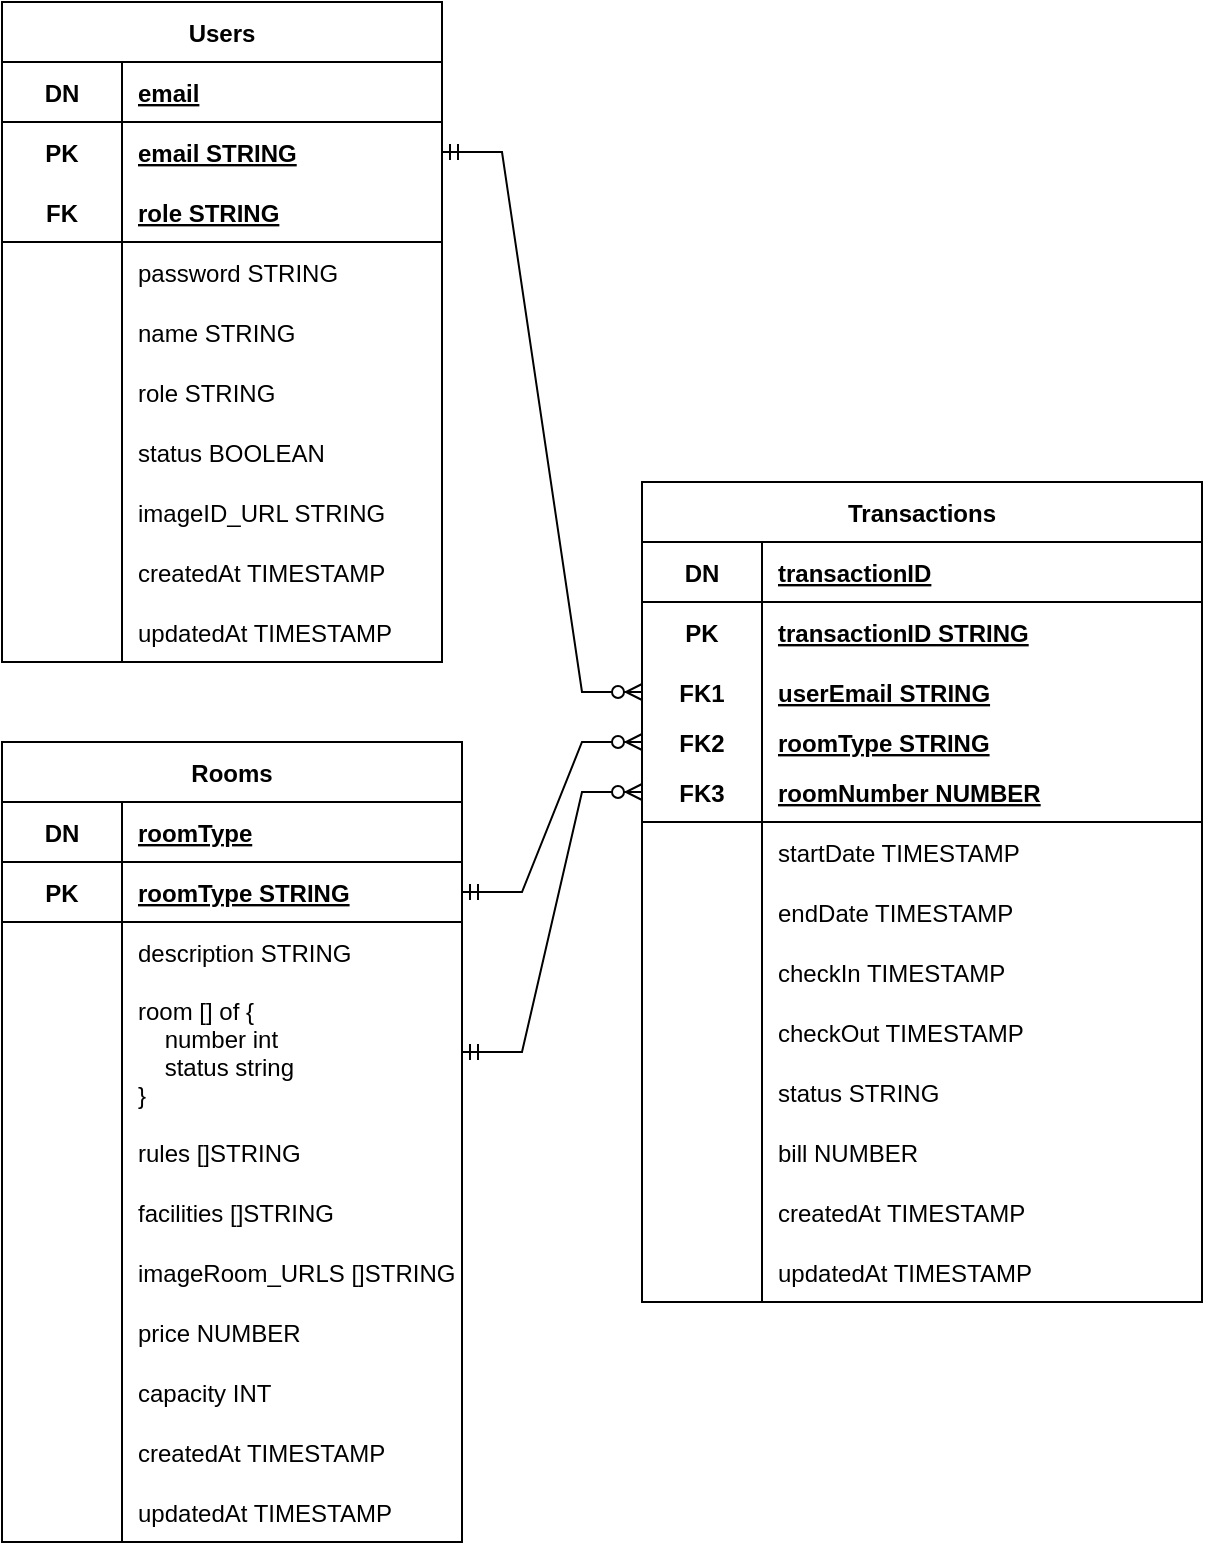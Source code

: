 <mxfile version="20.5.3" type="device" pages="2"><diagram id="dcSevOSv7IjPsUzTMfyv" name="ERD"><mxGraphModel dx="1422" dy="775" grid="1" gridSize="10" guides="1" tooltips="1" connect="1" arrows="1" fold="1" page="1" pageScale="1" pageWidth="1169" pageHeight="1654" math="0" shadow="0"><root><mxCell id="0"/><mxCell id="1" parent="0"/><mxCell id="9tbmL7g69rlYvQIu7BSq-1" value="Users" style="shape=table;startSize=30;container=1;collapsible=1;childLayout=tableLayout;fixedRows=1;rowLines=0;fontStyle=1;align=center;resizeLast=1;" parent="1" vertex="1"><mxGeometry x="40" y="80" width="220" height="330" as="geometry"/></mxCell><mxCell id="et41Ia7z62QuQLdNXj0t-4" value="" style="shape=tableRow;horizontal=0;startSize=0;swimlaneHead=0;swimlaneBody=0;fillColor=none;collapsible=0;dropTarget=0;points=[[0,0.5],[1,0.5]];portConstraint=eastwest;top=0;left=0;right=0;bottom=1;fontSize=12;" parent="9tbmL7g69rlYvQIu7BSq-1" vertex="1"><mxGeometry y="30" width="220" height="30" as="geometry"/></mxCell><mxCell id="et41Ia7z62QuQLdNXj0t-5" value="DN" style="shape=partialRectangle;connectable=0;fillColor=none;top=0;left=0;bottom=0;right=0;fontStyle=1;overflow=hidden;fontSize=12;" parent="et41Ia7z62QuQLdNXj0t-4" vertex="1"><mxGeometry width="60" height="30" as="geometry"><mxRectangle width="60" height="30" as="alternateBounds"/></mxGeometry></mxCell><mxCell id="et41Ia7z62QuQLdNXj0t-6" value="email" style="shape=partialRectangle;connectable=0;fillColor=none;top=0;left=0;bottom=0;right=0;align=left;spacingLeft=6;fontStyle=5;overflow=hidden;fontSize=12;" parent="et41Ia7z62QuQLdNXj0t-4" vertex="1"><mxGeometry x="60" width="160" height="30" as="geometry"><mxRectangle width="160" height="30" as="alternateBounds"/></mxGeometry></mxCell><mxCell id="9tbmL7g69rlYvQIu7BSq-2" value="" style="shape=tableRow;horizontal=0;startSize=0;swimlaneHead=0;swimlaneBody=0;fillColor=none;collapsible=0;dropTarget=0;points=[[0,0.5],[1,0.5]];portConstraint=eastwest;top=0;left=0;right=0;bottom=0;" parent="9tbmL7g69rlYvQIu7BSq-1" vertex="1"><mxGeometry y="60" width="220" height="30" as="geometry"/></mxCell><mxCell id="9tbmL7g69rlYvQIu7BSq-3" value="PK" style="shape=partialRectangle;connectable=0;fillColor=none;top=0;left=0;bottom=0;right=0;editable=1;overflow=hidden;fontStyle=1" parent="9tbmL7g69rlYvQIu7BSq-2" vertex="1"><mxGeometry width="60" height="30" as="geometry"><mxRectangle width="60" height="30" as="alternateBounds"/></mxGeometry></mxCell><mxCell id="9tbmL7g69rlYvQIu7BSq-4" value="email STRING" style="shape=partialRectangle;connectable=0;fillColor=none;top=0;left=0;bottom=0;right=0;align=left;spacingLeft=6;overflow=hidden;fontStyle=5" parent="9tbmL7g69rlYvQIu7BSq-2" vertex="1"><mxGeometry x="60" width="160" height="30" as="geometry"><mxRectangle width="160" height="30" as="alternateBounds"/></mxGeometry></mxCell><mxCell id="9tbmL7g69rlYvQIu7BSq-5" value="" style="shape=tableRow;horizontal=0;startSize=0;swimlaneHead=0;swimlaneBody=0;fillColor=none;collapsible=0;dropTarget=0;points=[[0,0.5],[1,0.5]];portConstraint=eastwest;top=0;left=0;right=0;bottom=1;" parent="9tbmL7g69rlYvQIu7BSq-1" vertex="1"><mxGeometry y="90" width="220" height="30" as="geometry"/></mxCell><mxCell id="9tbmL7g69rlYvQIu7BSq-6" value="FK" style="shape=partialRectangle;connectable=0;fillColor=none;top=0;left=0;bottom=0;right=0;fontStyle=1;overflow=hidden;" parent="9tbmL7g69rlYvQIu7BSq-5" vertex="1"><mxGeometry width="60" height="30" as="geometry"><mxRectangle width="60" height="30" as="alternateBounds"/></mxGeometry></mxCell><mxCell id="9tbmL7g69rlYvQIu7BSq-7" value="role STRING" style="shape=partialRectangle;connectable=0;fillColor=none;top=0;left=0;bottom=0;right=0;align=left;spacingLeft=6;fontStyle=5;overflow=hidden;" parent="9tbmL7g69rlYvQIu7BSq-5" vertex="1"><mxGeometry x="60" width="160" height="30" as="geometry"><mxRectangle width="160" height="30" as="alternateBounds"/></mxGeometry></mxCell><mxCell id="9tbmL7g69rlYvQIu7BSq-11" value="" style="shape=tableRow;horizontal=0;startSize=0;swimlaneHead=0;swimlaneBody=0;fillColor=none;collapsible=0;dropTarget=0;points=[[0,0.5],[1,0.5]];portConstraint=eastwest;top=0;left=0;right=0;bottom=0;" parent="9tbmL7g69rlYvQIu7BSq-1" vertex="1"><mxGeometry y="120" width="220" height="30" as="geometry"/></mxCell><mxCell id="9tbmL7g69rlYvQIu7BSq-12" value="" style="shape=partialRectangle;connectable=0;fillColor=none;top=0;left=0;bottom=0;right=0;editable=1;overflow=hidden;" parent="9tbmL7g69rlYvQIu7BSq-11" vertex="1"><mxGeometry width="60" height="30" as="geometry"><mxRectangle width="60" height="30" as="alternateBounds"/></mxGeometry></mxCell><mxCell id="9tbmL7g69rlYvQIu7BSq-13" value="password STRING" style="shape=partialRectangle;connectable=0;fillColor=none;top=0;left=0;bottom=0;right=0;align=left;spacingLeft=6;overflow=hidden;" parent="9tbmL7g69rlYvQIu7BSq-11" vertex="1"><mxGeometry x="60" width="160" height="30" as="geometry"><mxRectangle width="160" height="30" as="alternateBounds"/></mxGeometry></mxCell><mxCell id="9tbmL7g69rlYvQIu7BSq-14" value="" style="shape=tableRow;horizontal=0;startSize=0;swimlaneHead=0;swimlaneBody=0;fillColor=none;collapsible=0;dropTarget=0;points=[[0,0.5],[1,0.5]];portConstraint=eastwest;top=0;left=0;right=0;bottom=0;" parent="9tbmL7g69rlYvQIu7BSq-1" vertex="1"><mxGeometry y="150" width="220" height="30" as="geometry"/></mxCell><mxCell id="9tbmL7g69rlYvQIu7BSq-15" value="" style="shape=partialRectangle;connectable=0;fillColor=none;top=0;left=0;bottom=0;right=0;editable=1;overflow=hidden;" parent="9tbmL7g69rlYvQIu7BSq-14" vertex="1"><mxGeometry width="60" height="30" as="geometry"><mxRectangle width="60" height="30" as="alternateBounds"/></mxGeometry></mxCell><mxCell id="9tbmL7g69rlYvQIu7BSq-16" value="name STRING" style="shape=partialRectangle;connectable=0;fillColor=none;top=0;left=0;bottom=0;right=0;align=left;spacingLeft=6;overflow=hidden;" parent="9tbmL7g69rlYvQIu7BSq-14" vertex="1"><mxGeometry x="60" width="160" height="30" as="geometry"><mxRectangle width="160" height="30" as="alternateBounds"/></mxGeometry></mxCell><mxCell id="et41Ia7z62QuQLdNXj0t-1" value="" style="shape=tableRow;horizontal=0;startSize=0;swimlaneHead=0;swimlaneBody=0;fillColor=none;collapsible=0;dropTarget=0;points=[[0,0.5],[1,0.5]];portConstraint=eastwest;top=0;left=0;right=0;bottom=0;fontSize=12;" parent="9tbmL7g69rlYvQIu7BSq-1" vertex="1"><mxGeometry y="180" width="220" height="30" as="geometry"/></mxCell><mxCell id="et41Ia7z62QuQLdNXj0t-2" value="" style="shape=partialRectangle;connectable=0;fillColor=none;top=0;left=0;bottom=0;right=0;editable=1;overflow=hidden;fontSize=12;" parent="et41Ia7z62QuQLdNXj0t-1" vertex="1"><mxGeometry width="60" height="30" as="geometry"><mxRectangle width="60" height="30" as="alternateBounds"/></mxGeometry></mxCell><mxCell id="et41Ia7z62QuQLdNXj0t-3" value="role STRING" style="shape=partialRectangle;connectable=0;fillColor=none;top=0;left=0;bottom=0;right=0;align=left;spacingLeft=6;overflow=hidden;fontSize=12;" parent="et41Ia7z62QuQLdNXj0t-1" vertex="1"><mxGeometry x="60" width="160" height="30" as="geometry"><mxRectangle width="160" height="30" as="alternateBounds"/></mxGeometry></mxCell><mxCell id="PcJhn0-oadPfeAAsUQRk-4" value="" style="shape=tableRow;horizontal=0;startSize=0;swimlaneHead=0;swimlaneBody=0;fillColor=none;collapsible=0;dropTarget=0;points=[[0,0.5],[1,0.5]];portConstraint=eastwest;top=0;left=0;right=0;bottom=0;" vertex="1" parent="9tbmL7g69rlYvQIu7BSq-1"><mxGeometry y="210" width="220" height="30" as="geometry"/></mxCell><mxCell id="PcJhn0-oadPfeAAsUQRk-5" value="" style="shape=partialRectangle;connectable=0;fillColor=none;top=0;left=0;bottom=0;right=0;editable=1;overflow=hidden;" vertex="1" parent="PcJhn0-oadPfeAAsUQRk-4"><mxGeometry width="60" height="30" as="geometry"><mxRectangle width="60" height="30" as="alternateBounds"/></mxGeometry></mxCell><mxCell id="PcJhn0-oadPfeAAsUQRk-6" value="status BOOLEAN" style="shape=partialRectangle;connectable=0;fillColor=none;top=0;left=0;bottom=0;right=0;align=left;spacingLeft=6;overflow=hidden;" vertex="1" parent="PcJhn0-oadPfeAAsUQRk-4"><mxGeometry x="60" width="160" height="30" as="geometry"><mxRectangle width="160" height="30" as="alternateBounds"/></mxGeometry></mxCell><mxCell id="9tbmL7g69rlYvQIu7BSq-20" value="" style="shape=tableRow;horizontal=0;startSize=0;swimlaneHead=0;swimlaneBody=0;fillColor=none;collapsible=0;dropTarget=0;points=[[0,0.5],[1,0.5]];portConstraint=eastwest;top=0;left=0;right=0;bottom=0;" parent="9tbmL7g69rlYvQIu7BSq-1" vertex="1"><mxGeometry y="240" width="220" height="30" as="geometry"/></mxCell><mxCell id="9tbmL7g69rlYvQIu7BSq-21" value="" style="shape=partialRectangle;connectable=0;fillColor=none;top=0;left=0;bottom=0;right=0;editable=1;overflow=hidden;" parent="9tbmL7g69rlYvQIu7BSq-20" vertex="1"><mxGeometry width="60" height="30" as="geometry"><mxRectangle width="60" height="30" as="alternateBounds"/></mxGeometry></mxCell><mxCell id="9tbmL7g69rlYvQIu7BSq-22" value="imageID_URL STRING" style="shape=partialRectangle;connectable=0;fillColor=none;top=0;left=0;bottom=0;right=0;align=left;spacingLeft=6;overflow=hidden;" parent="9tbmL7g69rlYvQIu7BSq-20" vertex="1"><mxGeometry x="60" width="160" height="30" as="geometry"><mxRectangle width="160" height="30" as="alternateBounds"/></mxGeometry></mxCell><mxCell id="9tbmL7g69rlYvQIu7BSq-23" value="" style="shape=tableRow;horizontal=0;startSize=0;swimlaneHead=0;swimlaneBody=0;fillColor=none;collapsible=0;dropTarget=0;points=[[0,0.5],[1,0.5]];portConstraint=eastwest;top=0;left=0;right=0;bottom=0;" parent="9tbmL7g69rlYvQIu7BSq-1" vertex="1"><mxGeometry y="270" width="220" height="30" as="geometry"/></mxCell><mxCell id="9tbmL7g69rlYvQIu7BSq-24" value="" style="shape=partialRectangle;connectable=0;fillColor=none;top=0;left=0;bottom=0;right=0;editable=1;overflow=hidden;" parent="9tbmL7g69rlYvQIu7BSq-23" vertex="1"><mxGeometry width="60" height="30" as="geometry"><mxRectangle width="60" height="30" as="alternateBounds"/></mxGeometry></mxCell><mxCell id="9tbmL7g69rlYvQIu7BSq-25" value="createdAt TIMESTAMP" style="shape=partialRectangle;connectable=0;fillColor=none;top=0;left=0;bottom=0;right=0;align=left;spacingLeft=6;overflow=hidden;" parent="9tbmL7g69rlYvQIu7BSq-23" vertex="1"><mxGeometry x="60" width="160" height="30" as="geometry"><mxRectangle width="160" height="30" as="alternateBounds"/></mxGeometry></mxCell><mxCell id="9tbmL7g69rlYvQIu7BSq-26" value="" style="shape=tableRow;horizontal=0;startSize=0;swimlaneHead=0;swimlaneBody=0;fillColor=none;collapsible=0;dropTarget=0;points=[[0,0.5],[1,0.5]];portConstraint=eastwest;top=0;left=0;right=0;bottom=0;" parent="9tbmL7g69rlYvQIu7BSq-1" vertex="1"><mxGeometry y="300" width="220" height="30" as="geometry"/></mxCell><mxCell id="9tbmL7g69rlYvQIu7BSq-27" value="" style="shape=partialRectangle;connectable=0;fillColor=none;top=0;left=0;bottom=0;right=0;editable=1;overflow=hidden;" parent="9tbmL7g69rlYvQIu7BSq-26" vertex="1"><mxGeometry width="60" height="30" as="geometry"><mxRectangle width="60" height="30" as="alternateBounds"/></mxGeometry></mxCell><mxCell id="9tbmL7g69rlYvQIu7BSq-28" value="updatedAt TIMESTAMP" style="shape=partialRectangle;connectable=0;fillColor=none;top=0;left=0;bottom=0;right=0;align=left;spacingLeft=6;overflow=hidden;" parent="9tbmL7g69rlYvQIu7BSq-26" vertex="1"><mxGeometry x="60" width="160" height="30" as="geometry"><mxRectangle width="160" height="30" as="alternateBounds"/></mxGeometry></mxCell><mxCell id="9tbmL7g69rlYvQIu7BSq-29" value="Rooms" style="shape=table;startSize=30;container=1;collapsible=1;childLayout=tableLayout;fixedRows=1;rowLines=0;fontStyle=1;align=center;resizeLast=1;" parent="1" vertex="1"><mxGeometry x="40" y="450" width="230" height="400" as="geometry"/></mxCell><mxCell id="et41Ia7z62QuQLdNXj0t-7" value="" style="shape=tableRow;horizontal=0;startSize=0;swimlaneHead=0;swimlaneBody=0;fillColor=none;collapsible=0;dropTarget=0;points=[[0,0.5],[1,0.5]];portConstraint=eastwest;top=0;left=0;right=0;bottom=1;fontSize=12;" parent="9tbmL7g69rlYvQIu7BSq-29" vertex="1"><mxGeometry y="30" width="230" height="30" as="geometry"/></mxCell><mxCell id="et41Ia7z62QuQLdNXj0t-8" value="DN" style="shape=partialRectangle;connectable=0;fillColor=none;top=0;left=0;bottom=0;right=0;fontStyle=1;overflow=hidden;fontSize=12;" parent="et41Ia7z62QuQLdNXj0t-7" vertex="1"><mxGeometry width="60" height="30" as="geometry"><mxRectangle width="60" height="30" as="alternateBounds"/></mxGeometry></mxCell><mxCell id="et41Ia7z62QuQLdNXj0t-9" value="roomType" style="shape=partialRectangle;connectable=0;fillColor=none;top=0;left=0;bottom=0;right=0;align=left;spacingLeft=6;fontStyle=5;overflow=hidden;fontSize=12;" parent="et41Ia7z62QuQLdNXj0t-7" vertex="1"><mxGeometry x="60" width="170" height="30" as="geometry"><mxRectangle width="170" height="30" as="alternateBounds"/></mxGeometry></mxCell><mxCell id="9tbmL7g69rlYvQIu7BSq-33" value="" style="shape=tableRow;horizontal=0;startSize=0;swimlaneHead=0;swimlaneBody=0;fillColor=none;collapsible=0;dropTarget=0;points=[[0,0.5],[1,0.5]];portConstraint=eastwest;top=0;left=0;right=0;bottom=1;" parent="9tbmL7g69rlYvQIu7BSq-29" vertex="1"><mxGeometry y="60" width="230" height="30" as="geometry"/></mxCell><mxCell id="9tbmL7g69rlYvQIu7BSq-34" value="PK" style="shape=partialRectangle;connectable=0;fillColor=none;top=0;left=0;bottom=0;right=0;fontStyle=1;overflow=hidden;" parent="9tbmL7g69rlYvQIu7BSq-33" vertex="1"><mxGeometry width="60" height="30" as="geometry"><mxRectangle width="60" height="30" as="alternateBounds"/></mxGeometry></mxCell><mxCell id="9tbmL7g69rlYvQIu7BSq-35" value="roomType STRING" style="shape=partialRectangle;connectable=0;fillColor=none;top=0;left=0;bottom=0;right=0;align=left;spacingLeft=6;fontStyle=5;overflow=hidden;" parent="9tbmL7g69rlYvQIu7BSq-33" vertex="1"><mxGeometry x="60" width="170" height="30" as="geometry"><mxRectangle width="170" height="30" as="alternateBounds"/></mxGeometry></mxCell><mxCell id="9tbmL7g69rlYvQIu7BSq-39" value="" style="shape=tableRow;horizontal=0;startSize=0;swimlaneHead=0;swimlaneBody=0;fillColor=none;collapsible=0;dropTarget=0;points=[[0,0.5],[1,0.5]];portConstraint=eastwest;top=0;left=0;right=0;bottom=0;" parent="9tbmL7g69rlYvQIu7BSq-29" vertex="1"><mxGeometry y="90" width="230" height="30" as="geometry"/></mxCell><mxCell id="9tbmL7g69rlYvQIu7BSq-40" value="" style="shape=partialRectangle;connectable=0;fillColor=none;top=0;left=0;bottom=0;right=0;editable=1;overflow=hidden;" parent="9tbmL7g69rlYvQIu7BSq-39" vertex="1"><mxGeometry width="60" height="30" as="geometry"><mxRectangle width="60" height="30" as="alternateBounds"/></mxGeometry></mxCell><mxCell id="9tbmL7g69rlYvQIu7BSq-41" value="description STRING" style="shape=partialRectangle;connectable=0;fillColor=none;top=0;left=0;bottom=0;right=0;align=left;spacingLeft=6;overflow=hidden;" parent="9tbmL7g69rlYvQIu7BSq-39" vertex="1"><mxGeometry x="60" width="170" height="30" as="geometry"><mxRectangle width="170" height="30" as="alternateBounds"/></mxGeometry></mxCell><mxCell id="PcJhn0-oadPfeAAsUQRk-1" value="" style="shape=tableRow;horizontal=0;startSize=0;swimlaneHead=0;swimlaneBody=0;fillColor=none;collapsible=0;dropTarget=0;points=[[0,0.5],[1,0.5]];portConstraint=eastwest;top=0;left=0;right=0;bottom=0;" vertex="1" parent="9tbmL7g69rlYvQIu7BSq-29"><mxGeometry y="120" width="230" height="70" as="geometry"/></mxCell><mxCell id="PcJhn0-oadPfeAAsUQRk-2" value="" style="shape=partialRectangle;connectable=0;fillColor=none;top=0;left=0;bottom=0;right=0;editable=1;overflow=hidden;" vertex="1" parent="PcJhn0-oadPfeAAsUQRk-1"><mxGeometry width="60" height="70" as="geometry"><mxRectangle width="60" height="70" as="alternateBounds"/></mxGeometry></mxCell><mxCell id="PcJhn0-oadPfeAAsUQRk-3" value="room [] of {&#10;    number int&#10;    status string&#10;}" style="shape=partialRectangle;connectable=0;fillColor=none;top=0;left=0;bottom=0;right=0;align=left;spacingLeft=6;overflow=hidden;" vertex="1" parent="PcJhn0-oadPfeAAsUQRk-1"><mxGeometry x="60" width="170" height="70" as="geometry"><mxRectangle width="170" height="70" as="alternateBounds"/></mxGeometry></mxCell><mxCell id="9bPHgSvn5u4uDM6LcD0e-4" value="" style="shape=tableRow;horizontal=0;startSize=0;swimlaneHead=0;swimlaneBody=0;fillColor=none;collapsible=0;dropTarget=0;points=[[0,0.5],[1,0.5]];portConstraint=eastwest;top=0;left=0;right=0;bottom=0;" parent="9tbmL7g69rlYvQIu7BSq-29" vertex="1"><mxGeometry y="190" width="230" height="30" as="geometry"/></mxCell><mxCell id="9bPHgSvn5u4uDM6LcD0e-5" value="" style="shape=partialRectangle;connectable=0;fillColor=none;top=0;left=0;bottom=0;right=0;editable=1;overflow=hidden;" parent="9bPHgSvn5u4uDM6LcD0e-4" vertex="1"><mxGeometry width="60" height="30" as="geometry"><mxRectangle width="60" height="30" as="alternateBounds"/></mxGeometry></mxCell><mxCell id="9bPHgSvn5u4uDM6LcD0e-6" value="rules []STRING" style="shape=partialRectangle;connectable=0;fillColor=none;top=0;left=0;bottom=0;right=0;align=left;spacingLeft=6;overflow=hidden;" parent="9bPHgSvn5u4uDM6LcD0e-4" vertex="1"><mxGeometry x="60" width="170" height="30" as="geometry"><mxRectangle width="170" height="30" as="alternateBounds"/></mxGeometry></mxCell><mxCell id="9tbmL7g69rlYvQIu7BSq-42" value="" style="shape=tableRow;horizontal=0;startSize=0;swimlaneHead=0;swimlaneBody=0;fillColor=none;collapsible=0;dropTarget=0;points=[[0,0.5],[1,0.5]];portConstraint=eastwest;top=0;left=0;right=0;bottom=0;" parent="9tbmL7g69rlYvQIu7BSq-29" vertex="1"><mxGeometry y="220" width="230" height="30" as="geometry"/></mxCell><mxCell id="9tbmL7g69rlYvQIu7BSq-43" value="" style="shape=partialRectangle;connectable=0;fillColor=none;top=0;left=0;bottom=0;right=0;editable=1;overflow=hidden;" parent="9tbmL7g69rlYvQIu7BSq-42" vertex="1"><mxGeometry width="60" height="30" as="geometry"><mxRectangle width="60" height="30" as="alternateBounds"/></mxGeometry></mxCell><mxCell id="9tbmL7g69rlYvQIu7BSq-44" value="facilities []STRING" style="shape=partialRectangle;connectable=0;fillColor=none;top=0;left=0;bottom=0;right=0;align=left;spacingLeft=6;overflow=hidden;" parent="9tbmL7g69rlYvQIu7BSq-42" vertex="1"><mxGeometry x="60" width="170" height="30" as="geometry"><mxRectangle width="170" height="30" as="alternateBounds"/></mxGeometry></mxCell><mxCell id="PcJhn0-oadPfeAAsUQRk-7" value="" style="shape=tableRow;horizontal=0;startSize=0;swimlaneHead=0;swimlaneBody=0;fillColor=none;collapsible=0;dropTarget=0;points=[[0,0.5],[1,0.5]];portConstraint=eastwest;top=0;left=0;right=0;bottom=0;" vertex="1" parent="9tbmL7g69rlYvQIu7BSq-29"><mxGeometry y="250" width="230" height="30" as="geometry"/></mxCell><mxCell id="PcJhn0-oadPfeAAsUQRk-8" value="" style="shape=partialRectangle;connectable=0;fillColor=none;top=0;left=0;bottom=0;right=0;editable=1;overflow=hidden;" vertex="1" parent="PcJhn0-oadPfeAAsUQRk-7"><mxGeometry width="60" height="30" as="geometry"><mxRectangle width="60" height="30" as="alternateBounds"/></mxGeometry></mxCell><mxCell id="PcJhn0-oadPfeAAsUQRk-9" value="imageRoom_URLS []STRING" style="shape=partialRectangle;connectable=0;fillColor=none;top=0;left=0;bottom=0;right=0;align=left;spacingLeft=6;overflow=hidden;" vertex="1" parent="PcJhn0-oadPfeAAsUQRk-7"><mxGeometry x="60" width="170" height="30" as="geometry"><mxRectangle width="170" height="30" as="alternateBounds"/></mxGeometry></mxCell><mxCell id="PcJhn0-oadPfeAAsUQRk-10" value="" style="shape=tableRow;horizontal=0;startSize=0;swimlaneHead=0;swimlaneBody=0;fillColor=none;collapsible=0;dropTarget=0;points=[[0,0.5],[1,0.5]];portConstraint=eastwest;top=0;left=0;right=0;bottom=0;" vertex="1" parent="9tbmL7g69rlYvQIu7BSq-29"><mxGeometry y="280" width="230" height="30" as="geometry"/></mxCell><mxCell id="PcJhn0-oadPfeAAsUQRk-11" value="" style="shape=partialRectangle;connectable=0;fillColor=none;top=0;left=0;bottom=0;right=0;editable=1;overflow=hidden;" vertex="1" parent="PcJhn0-oadPfeAAsUQRk-10"><mxGeometry width="60" height="30" as="geometry"><mxRectangle width="60" height="30" as="alternateBounds"/></mxGeometry></mxCell><mxCell id="PcJhn0-oadPfeAAsUQRk-12" value="price NUMBER" style="shape=partialRectangle;connectable=0;fillColor=none;top=0;left=0;bottom=0;right=0;align=left;spacingLeft=6;overflow=hidden;" vertex="1" parent="PcJhn0-oadPfeAAsUQRk-10"><mxGeometry x="60" width="170" height="30" as="geometry"><mxRectangle width="170" height="30" as="alternateBounds"/></mxGeometry></mxCell><mxCell id="9bPHgSvn5u4uDM6LcD0e-10" value="" style="shape=tableRow;horizontal=0;startSize=0;swimlaneHead=0;swimlaneBody=0;fillColor=none;collapsible=0;dropTarget=0;points=[[0,0.5],[1,0.5]];portConstraint=eastwest;top=0;left=0;right=0;bottom=0;" parent="9tbmL7g69rlYvQIu7BSq-29" vertex="1"><mxGeometry y="310" width="230" height="30" as="geometry"/></mxCell><mxCell id="9bPHgSvn5u4uDM6LcD0e-11" value="" style="shape=partialRectangle;connectable=0;fillColor=none;top=0;left=0;bottom=0;right=0;editable=1;overflow=hidden;" parent="9bPHgSvn5u4uDM6LcD0e-10" vertex="1"><mxGeometry width="60" height="30" as="geometry"><mxRectangle width="60" height="30" as="alternateBounds"/></mxGeometry></mxCell><mxCell id="9bPHgSvn5u4uDM6LcD0e-12" value="capacity INT" style="shape=partialRectangle;connectable=0;fillColor=none;top=0;left=0;bottom=0;right=0;align=left;spacingLeft=6;overflow=hidden;" parent="9bPHgSvn5u4uDM6LcD0e-10" vertex="1"><mxGeometry x="60" width="170" height="30" as="geometry"><mxRectangle width="170" height="30" as="alternateBounds"/></mxGeometry></mxCell><mxCell id="9tbmL7g69rlYvQIu7BSq-66" value="" style="shape=tableRow;horizontal=0;startSize=0;swimlaneHead=0;swimlaneBody=0;fillColor=none;collapsible=0;dropTarget=0;points=[[0,0.5],[1,0.5]];portConstraint=eastwest;top=0;left=0;right=0;bottom=0;" parent="9tbmL7g69rlYvQIu7BSq-29" vertex="1"><mxGeometry y="340" width="230" height="30" as="geometry"/></mxCell><mxCell id="9tbmL7g69rlYvQIu7BSq-67" value="" style="shape=partialRectangle;connectable=0;fillColor=none;top=0;left=0;bottom=0;right=0;editable=1;overflow=hidden;" parent="9tbmL7g69rlYvQIu7BSq-66" vertex="1"><mxGeometry width="60" height="30" as="geometry"><mxRectangle width="60" height="30" as="alternateBounds"/></mxGeometry></mxCell><mxCell id="9tbmL7g69rlYvQIu7BSq-68" value="createdAt TIMESTAMP" style="shape=partialRectangle;connectable=0;fillColor=none;top=0;left=0;bottom=0;right=0;align=left;spacingLeft=6;overflow=hidden;" parent="9tbmL7g69rlYvQIu7BSq-66" vertex="1"><mxGeometry x="60" width="170" height="30" as="geometry"><mxRectangle width="170" height="30" as="alternateBounds"/></mxGeometry></mxCell><mxCell id="9tbmL7g69rlYvQIu7BSq-72" value="" style="shape=tableRow;horizontal=0;startSize=0;swimlaneHead=0;swimlaneBody=0;fillColor=none;collapsible=0;dropTarget=0;points=[[0,0.5],[1,0.5]];portConstraint=eastwest;top=0;left=0;right=0;bottom=0;" parent="9tbmL7g69rlYvQIu7BSq-29" vertex="1"><mxGeometry y="370" width="230" height="30" as="geometry"/></mxCell><mxCell id="9tbmL7g69rlYvQIu7BSq-73" value="" style="shape=partialRectangle;connectable=0;fillColor=none;top=0;left=0;bottom=0;right=0;editable=1;overflow=hidden;" parent="9tbmL7g69rlYvQIu7BSq-72" vertex="1"><mxGeometry width="60" height="30" as="geometry"><mxRectangle width="60" height="30" as="alternateBounds"/></mxGeometry></mxCell><mxCell id="9tbmL7g69rlYvQIu7BSq-74" value="updatedAt TIMESTAMP" style="shape=partialRectangle;connectable=0;fillColor=none;top=0;left=0;bottom=0;right=0;align=left;spacingLeft=6;overflow=hidden;" parent="9tbmL7g69rlYvQIu7BSq-72" vertex="1"><mxGeometry x="60" width="170" height="30" as="geometry"><mxRectangle width="170" height="30" as="alternateBounds"/></mxGeometry></mxCell><mxCell id="9tbmL7g69rlYvQIu7BSq-85" value="Transactions" style="shape=table;startSize=30;container=1;collapsible=1;childLayout=tableLayout;fixedRows=1;rowLines=0;fontStyle=1;align=center;resizeLast=1;" parent="1" vertex="1"><mxGeometry x="360" y="320" width="280" height="410" as="geometry"><mxRectangle x="360" y="320" width="110" height="30" as="alternateBounds"/></mxGeometry></mxCell><mxCell id="et41Ia7z62QuQLdNXj0t-13" value="" style="shape=tableRow;horizontal=0;startSize=0;swimlaneHead=0;swimlaneBody=0;fillColor=none;collapsible=0;dropTarget=0;points=[[0,0.5],[1,0.5]];portConstraint=eastwest;top=0;left=0;right=0;bottom=1;fontSize=12;" parent="9tbmL7g69rlYvQIu7BSq-85" vertex="1"><mxGeometry y="30" width="280" height="30" as="geometry"/></mxCell><mxCell id="et41Ia7z62QuQLdNXj0t-14" value="DN" style="shape=partialRectangle;connectable=0;fillColor=none;top=0;left=0;bottom=0;right=0;fontStyle=1;overflow=hidden;fontSize=12;" parent="et41Ia7z62QuQLdNXj0t-13" vertex="1"><mxGeometry width="60" height="30" as="geometry"><mxRectangle width="60" height="30" as="alternateBounds"/></mxGeometry></mxCell><mxCell id="et41Ia7z62QuQLdNXj0t-15" value="transactionID" style="shape=partialRectangle;connectable=0;fillColor=none;top=0;left=0;bottom=0;right=0;align=left;spacingLeft=6;fontStyle=5;overflow=hidden;fontSize=12;" parent="et41Ia7z62QuQLdNXj0t-13" vertex="1"><mxGeometry x="60" width="220" height="30" as="geometry"><mxRectangle width="220" height="30" as="alternateBounds"/></mxGeometry></mxCell><mxCell id="9tbmL7g69rlYvQIu7BSq-86" value="" style="shape=tableRow;horizontal=0;startSize=0;swimlaneHead=0;swimlaneBody=0;fillColor=none;collapsible=0;dropTarget=0;points=[[0,0.5],[1,0.5]];portConstraint=eastwest;top=0;left=0;right=0;bottom=0;" parent="9tbmL7g69rlYvQIu7BSq-85" vertex="1"><mxGeometry y="60" width="280" height="30" as="geometry"/></mxCell><mxCell id="9tbmL7g69rlYvQIu7BSq-87" value="PK" style="shape=partialRectangle;connectable=0;fillColor=none;top=0;left=0;bottom=0;right=0;fontStyle=1;overflow=hidden;" parent="9tbmL7g69rlYvQIu7BSq-86" vertex="1"><mxGeometry width="60" height="30" as="geometry"><mxRectangle width="60" height="30" as="alternateBounds"/></mxGeometry></mxCell><mxCell id="9tbmL7g69rlYvQIu7BSq-88" value="transactionID STRING" style="shape=partialRectangle;connectable=0;fillColor=none;top=0;left=0;bottom=0;right=0;align=left;spacingLeft=6;fontStyle=5;overflow=hidden;" parent="9tbmL7g69rlYvQIu7BSq-86" vertex="1"><mxGeometry x="60" width="220" height="30" as="geometry"><mxRectangle width="220" height="30" as="alternateBounds"/></mxGeometry></mxCell><mxCell id="9tbmL7g69rlYvQIu7BSq-89" value="" style="shape=tableRow;horizontal=0;startSize=0;swimlaneHead=0;swimlaneBody=0;fillColor=none;collapsible=0;dropTarget=0;points=[[0,0.5],[1,0.5]];portConstraint=eastwest;top=0;left=0;right=0;bottom=0;" parent="9tbmL7g69rlYvQIu7BSq-85" vertex="1"><mxGeometry y="90" width="280" height="30" as="geometry"/></mxCell><mxCell id="9tbmL7g69rlYvQIu7BSq-90" value="FK1" style="shape=partialRectangle;connectable=0;fillColor=none;top=0;left=0;bottom=0;right=0;fontStyle=1;overflow=hidden;" parent="9tbmL7g69rlYvQIu7BSq-89" vertex="1"><mxGeometry width="60" height="30" as="geometry"><mxRectangle width="60" height="30" as="alternateBounds"/></mxGeometry></mxCell><mxCell id="9tbmL7g69rlYvQIu7BSq-91" value="userEmail STRING" style="shape=partialRectangle;connectable=0;fillColor=none;top=0;left=0;bottom=0;right=0;align=left;spacingLeft=6;fontStyle=5;overflow=hidden;" parent="9tbmL7g69rlYvQIu7BSq-89" vertex="1"><mxGeometry x="60" width="220" height="30" as="geometry"><mxRectangle width="220" height="30" as="alternateBounds"/></mxGeometry></mxCell><mxCell id="PcJhn0-oadPfeAAsUQRk-13" value="" style="shape=tableRow;horizontal=0;startSize=0;swimlaneHead=0;swimlaneBody=0;fillColor=none;collapsible=0;dropTarget=0;points=[[0,0.5],[1,0.5]];portConstraint=eastwest;top=0;left=0;right=0;bottom=0;" vertex="1" parent="9tbmL7g69rlYvQIu7BSq-85"><mxGeometry y="120" width="280" height="20" as="geometry"/></mxCell><mxCell id="PcJhn0-oadPfeAAsUQRk-14" value="FK2" style="shape=partialRectangle;connectable=0;fillColor=none;top=0;left=0;bottom=0;right=0;fontStyle=1;overflow=hidden;" vertex="1" parent="PcJhn0-oadPfeAAsUQRk-13"><mxGeometry width="60" height="20" as="geometry"><mxRectangle width="60" height="20" as="alternateBounds"/></mxGeometry></mxCell><mxCell id="PcJhn0-oadPfeAAsUQRk-15" value="roomType STRING" style="shape=partialRectangle;connectable=0;fillColor=none;top=0;left=0;bottom=0;right=0;align=left;spacingLeft=6;fontStyle=5;overflow=hidden;" vertex="1" parent="PcJhn0-oadPfeAAsUQRk-13"><mxGeometry x="60" width="220" height="20" as="geometry"><mxRectangle width="220" height="20" as="alternateBounds"/></mxGeometry></mxCell><mxCell id="9tbmL7g69rlYvQIu7BSq-92" value="" style="shape=tableRow;horizontal=0;startSize=0;swimlaneHead=0;swimlaneBody=0;fillColor=none;collapsible=0;dropTarget=0;points=[[0,0.5],[1,0.5]];portConstraint=eastwest;top=0;left=0;right=0;bottom=1;" parent="9tbmL7g69rlYvQIu7BSq-85" vertex="1"><mxGeometry y="140" width="280" height="30" as="geometry"/></mxCell><mxCell id="9tbmL7g69rlYvQIu7BSq-93" value="FK3" style="shape=partialRectangle;connectable=0;fillColor=none;top=0;left=0;bottom=0;right=0;fontStyle=1;overflow=hidden;" parent="9tbmL7g69rlYvQIu7BSq-92" vertex="1"><mxGeometry width="60" height="30" as="geometry"><mxRectangle width="60" height="30" as="alternateBounds"/></mxGeometry></mxCell><mxCell id="9tbmL7g69rlYvQIu7BSq-94" value="roomNumber NUMBER" style="shape=partialRectangle;connectable=0;fillColor=none;top=0;left=0;bottom=0;right=0;align=left;spacingLeft=6;fontStyle=5;overflow=hidden;" parent="9tbmL7g69rlYvQIu7BSq-92" vertex="1"><mxGeometry x="60" width="220" height="30" as="geometry"><mxRectangle width="220" height="30" as="alternateBounds"/></mxGeometry></mxCell><mxCell id="ionZ4wqkm7jtI9gtSXeq-1" value="" style="shape=tableRow;horizontal=0;startSize=0;swimlaneHead=0;swimlaneBody=0;fillColor=none;collapsible=0;dropTarget=0;points=[[0,0.5],[1,0.5]];portConstraint=eastwest;top=0;left=0;right=0;bottom=0;fontSize=12;" parent="9tbmL7g69rlYvQIu7BSq-85" vertex="1"><mxGeometry y="170" width="280" height="30" as="geometry"/></mxCell><mxCell id="ionZ4wqkm7jtI9gtSXeq-2" value="" style="shape=partialRectangle;connectable=0;fillColor=none;top=0;left=0;bottom=0;right=0;editable=1;overflow=hidden;fontSize=12;" parent="ionZ4wqkm7jtI9gtSXeq-1" vertex="1"><mxGeometry width="60" height="30" as="geometry"><mxRectangle width="60" height="30" as="alternateBounds"/></mxGeometry></mxCell><mxCell id="ionZ4wqkm7jtI9gtSXeq-3" value="startDate TIMESTAMP" style="shape=partialRectangle;connectable=0;fillColor=none;top=0;left=0;bottom=0;right=0;align=left;spacingLeft=6;overflow=hidden;fontSize=12;" parent="ionZ4wqkm7jtI9gtSXeq-1" vertex="1"><mxGeometry x="60" width="220" height="30" as="geometry"><mxRectangle width="220" height="30" as="alternateBounds"/></mxGeometry></mxCell><mxCell id="ionZ4wqkm7jtI9gtSXeq-4" value="" style="shape=tableRow;horizontal=0;startSize=0;swimlaneHead=0;swimlaneBody=0;fillColor=none;collapsible=0;dropTarget=0;points=[[0,0.5],[1,0.5]];portConstraint=eastwest;top=0;left=0;right=0;bottom=0;fontSize=12;" parent="9tbmL7g69rlYvQIu7BSq-85" vertex="1"><mxGeometry y="200" width="280" height="30" as="geometry"/></mxCell><mxCell id="ionZ4wqkm7jtI9gtSXeq-5" value="" style="shape=partialRectangle;connectable=0;fillColor=none;top=0;left=0;bottom=0;right=0;editable=1;overflow=hidden;fontSize=12;" parent="ionZ4wqkm7jtI9gtSXeq-4" vertex="1"><mxGeometry width="60" height="30" as="geometry"><mxRectangle width="60" height="30" as="alternateBounds"/></mxGeometry></mxCell><mxCell id="ionZ4wqkm7jtI9gtSXeq-6" value="endDate TIMESTAMP" style="shape=partialRectangle;connectable=0;fillColor=none;top=0;left=0;bottom=0;right=0;align=left;spacingLeft=6;overflow=hidden;fontSize=12;" parent="ionZ4wqkm7jtI9gtSXeq-4" vertex="1"><mxGeometry x="60" width="220" height="30" as="geometry"><mxRectangle width="220" height="30" as="alternateBounds"/></mxGeometry></mxCell><mxCell id="9tbmL7g69rlYvQIu7BSq-95" value="" style="shape=tableRow;horizontal=0;startSize=0;swimlaneHead=0;swimlaneBody=0;fillColor=none;collapsible=0;dropTarget=0;points=[[0,0.5],[1,0.5]];portConstraint=eastwest;top=0;left=0;right=0;bottom=0;" parent="9tbmL7g69rlYvQIu7BSq-85" vertex="1"><mxGeometry y="230" width="280" height="30" as="geometry"/></mxCell><mxCell id="9tbmL7g69rlYvQIu7BSq-96" value="" style="shape=partialRectangle;connectable=0;fillColor=none;top=0;left=0;bottom=0;right=0;editable=1;overflow=hidden;" parent="9tbmL7g69rlYvQIu7BSq-95" vertex="1"><mxGeometry width="60" height="30" as="geometry"><mxRectangle width="60" height="30" as="alternateBounds"/></mxGeometry></mxCell><mxCell id="9tbmL7g69rlYvQIu7BSq-97" value="checkIn TIMESTAMP" style="shape=partialRectangle;connectable=0;fillColor=none;top=0;left=0;bottom=0;right=0;align=left;spacingLeft=6;overflow=hidden;" parent="9tbmL7g69rlYvQIu7BSq-95" vertex="1"><mxGeometry x="60" width="220" height="30" as="geometry"><mxRectangle width="220" height="30" as="alternateBounds"/></mxGeometry></mxCell><mxCell id="9tbmL7g69rlYvQIu7BSq-98" value="" style="shape=tableRow;horizontal=0;startSize=0;swimlaneHead=0;swimlaneBody=0;fillColor=none;collapsible=0;dropTarget=0;points=[[0,0.5],[1,0.5]];portConstraint=eastwest;top=0;left=0;right=0;bottom=0;" parent="9tbmL7g69rlYvQIu7BSq-85" vertex="1"><mxGeometry y="260" width="280" height="30" as="geometry"/></mxCell><mxCell id="9tbmL7g69rlYvQIu7BSq-99" value="" style="shape=partialRectangle;connectable=0;fillColor=none;top=0;left=0;bottom=0;right=0;editable=1;overflow=hidden;" parent="9tbmL7g69rlYvQIu7BSq-98" vertex="1"><mxGeometry width="60" height="30" as="geometry"><mxRectangle width="60" height="30" as="alternateBounds"/></mxGeometry></mxCell><mxCell id="9tbmL7g69rlYvQIu7BSq-100" value="checkOut TIMESTAMP" style="shape=partialRectangle;connectable=0;fillColor=none;top=0;left=0;bottom=0;right=0;align=left;spacingLeft=6;overflow=hidden;" parent="9tbmL7g69rlYvQIu7BSq-98" vertex="1"><mxGeometry x="60" width="220" height="30" as="geometry"><mxRectangle width="220" height="30" as="alternateBounds"/></mxGeometry></mxCell><mxCell id="ionZ4wqkm7jtI9gtSXeq-10" value="" style="shape=tableRow;horizontal=0;startSize=0;swimlaneHead=0;swimlaneBody=0;fillColor=none;collapsible=0;dropTarget=0;points=[[0,0.5],[1,0.5]];portConstraint=eastwest;top=0;left=0;right=0;bottom=0;fontSize=12;" parent="9tbmL7g69rlYvQIu7BSq-85" vertex="1"><mxGeometry y="290" width="280" height="30" as="geometry"/></mxCell><mxCell id="ionZ4wqkm7jtI9gtSXeq-11" value="" style="shape=partialRectangle;connectable=0;fillColor=none;top=0;left=0;bottom=0;right=0;editable=1;overflow=hidden;fontSize=12;" parent="ionZ4wqkm7jtI9gtSXeq-10" vertex="1"><mxGeometry width="60" height="30" as="geometry"><mxRectangle width="60" height="30" as="alternateBounds"/></mxGeometry></mxCell><mxCell id="ionZ4wqkm7jtI9gtSXeq-12" value="status STRING" style="shape=partialRectangle;connectable=0;fillColor=none;top=0;left=0;bottom=0;right=0;align=left;spacingLeft=6;overflow=hidden;fontSize=12;" parent="ionZ4wqkm7jtI9gtSXeq-10" vertex="1"><mxGeometry x="60" width="220" height="30" as="geometry"><mxRectangle width="220" height="30" as="alternateBounds"/></mxGeometry></mxCell><mxCell id="9bPHgSvn5u4uDM6LcD0e-1" value="" style="shape=tableRow;horizontal=0;startSize=0;swimlaneHead=0;swimlaneBody=0;fillColor=none;collapsible=0;dropTarget=0;points=[[0,0.5],[1,0.5]];portConstraint=eastwest;top=0;left=0;right=0;bottom=0;" parent="9tbmL7g69rlYvQIu7BSq-85" vertex="1"><mxGeometry y="320" width="280" height="30" as="geometry"/></mxCell><mxCell id="9bPHgSvn5u4uDM6LcD0e-2" value="" style="shape=partialRectangle;connectable=0;fillColor=none;top=0;left=0;bottom=0;right=0;editable=1;overflow=hidden;" parent="9bPHgSvn5u4uDM6LcD0e-1" vertex="1"><mxGeometry width="60" height="30" as="geometry"><mxRectangle width="60" height="30" as="alternateBounds"/></mxGeometry></mxCell><mxCell id="9bPHgSvn5u4uDM6LcD0e-3" value="bill NUMBER" style="shape=partialRectangle;connectable=0;fillColor=none;top=0;left=0;bottom=0;right=0;align=left;spacingLeft=6;overflow=hidden;" parent="9bPHgSvn5u4uDM6LcD0e-1" vertex="1"><mxGeometry x="60" width="220" height="30" as="geometry"><mxRectangle width="220" height="30" as="alternateBounds"/></mxGeometry></mxCell><mxCell id="9tbmL7g69rlYvQIu7BSq-104" value="" style="shape=tableRow;horizontal=0;startSize=0;swimlaneHead=0;swimlaneBody=0;fillColor=none;collapsible=0;dropTarget=0;points=[[0,0.5],[1,0.5]];portConstraint=eastwest;top=0;left=0;right=0;bottom=0;" parent="9tbmL7g69rlYvQIu7BSq-85" vertex="1"><mxGeometry y="350" width="280" height="30" as="geometry"/></mxCell><mxCell id="9tbmL7g69rlYvQIu7BSq-105" value="" style="shape=partialRectangle;connectable=0;fillColor=none;top=0;left=0;bottom=0;right=0;editable=1;overflow=hidden;" parent="9tbmL7g69rlYvQIu7BSq-104" vertex="1"><mxGeometry width="60" height="30" as="geometry"><mxRectangle width="60" height="30" as="alternateBounds"/></mxGeometry></mxCell><mxCell id="9tbmL7g69rlYvQIu7BSq-106" value="createdAt TIMESTAMP" style="shape=partialRectangle;connectable=0;fillColor=none;top=0;left=0;bottom=0;right=0;align=left;spacingLeft=6;overflow=hidden;" parent="9tbmL7g69rlYvQIu7BSq-104" vertex="1"><mxGeometry x="60" width="220" height="30" as="geometry"><mxRectangle width="220" height="30" as="alternateBounds"/></mxGeometry></mxCell><mxCell id="9tbmL7g69rlYvQIu7BSq-107" value="" style="shape=tableRow;horizontal=0;startSize=0;swimlaneHead=0;swimlaneBody=0;fillColor=none;collapsible=0;dropTarget=0;points=[[0,0.5],[1,0.5]];portConstraint=eastwest;top=0;left=0;right=0;bottom=0;" parent="9tbmL7g69rlYvQIu7BSq-85" vertex="1"><mxGeometry y="380" width="280" height="30" as="geometry"/></mxCell><mxCell id="9tbmL7g69rlYvQIu7BSq-108" value="" style="shape=partialRectangle;connectable=0;fillColor=none;top=0;left=0;bottom=0;right=0;editable=1;overflow=hidden;" parent="9tbmL7g69rlYvQIu7BSq-107" vertex="1"><mxGeometry width="60" height="30" as="geometry"><mxRectangle width="60" height="30" as="alternateBounds"/></mxGeometry></mxCell><mxCell id="9tbmL7g69rlYvQIu7BSq-109" value="updatedAt TIMESTAMP" style="shape=partialRectangle;connectable=0;fillColor=none;top=0;left=0;bottom=0;right=0;align=left;spacingLeft=6;overflow=hidden;" parent="9tbmL7g69rlYvQIu7BSq-107" vertex="1"><mxGeometry x="60" width="220" height="30" as="geometry"><mxRectangle width="220" height="30" as="alternateBounds"/></mxGeometry></mxCell><mxCell id="ionZ4wqkm7jtI9gtSXeq-14" value="" style="edgeStyle=entityRelationEdgeStyle;fontSize=12;html=1;endArrow=ERzeroToMany;startArrow=ERmandOne;rounded=0;exitX=1;exitY=0.5;exitDx=0;exitDy=0;entryX=0;entryY=0.5;entryDx=0;entryDy=0;" parent="1" source="9tbmL7g69rlYvQIu7BSq-33" target="PcJhn0-oadPfeAAsUQRk-13" edge="1"><mxGeometry width="100" height="100" relative="1" as="geometry"><mxPoint x="350" y="240" as="sourcePoint"/><mxPoint x="510" y="400" as="targetPoint"/></mxGeometry></mxCell><mxCell id="ionZ4wqkm7jtI9gtSXeq-15" value="" style="edgeStyle=entityRelationEdgeStyle;fontSize=12;html=1;endArrow=ERzeroToMany;startArrow=ERmandOne;rounded=0;exitX=1;exitY=0.5;exitDx=0;exitDy=0;entryX=0;entryY=0.5;entryDx=0;entryDy=0;" parent="1" source="9tbmL7g69rlYvQIu7BSq-2" target="9tbmL7g69rlYvQIu7BSq-89" edge="1"><mxGeometry width="100" height="100" relative="1" as="geometry"><mxPoint x="-179" y="210" as="sourcePoint"/><mxPoint x="-79" y="110" as="targetPoint"/></mxGeometry></mxCell><mxCell id="PcJhn0-oadPfeAAsUQRk-16" value="" style="edgeStyle=entityRelationEdgeStyle;fontSize=12;html=1;endArrow=ERzeroToMany;startArrow=ERmandOne;rounded=0;entryX=0;entryY=0.5;entryDx=0;entryDy=0;" edge="1" parent="1" source="PcJhn0-oadPfeAAsUQRk-1" target="9tbmL7g69rlYvQIu7BSq-92"><mxGeometry width="100" height="100" relative="1" as="geometry"><mxPoint x="280" y="535" as="sourcePoint"/><mxPoint x="370" y="485" as="targetPoint"/></mxGeometry></mxCell></root></mxGraphModel></diagram><diagram id="SmvyDjYP1SrDP1cy6pia" name="UCD"><mxGraphModel dx="677" dy="396" grid="1" gridSize="10" guides="1" tooltips="1" connect="1" arrows="1" fold="1" page="1" pageScale="1" pageWidth="1169" pageHeight="1654" math="0" shadow="0"><root><mxCell id="0"/><mxCell id="1" parent="0"/><mxCell id="Q6VrcPZ2qIGNFA5i94O_-17" value="" style="rounded=0;whiteSpace=wrap;html=1;" parent="1" vertex="1"><mxGeometry x="180" y="160" width="330" height="600" as="geometry"/></mxCell><mxCell id="Q6VrcPZ2qIGNFA5i94O_-2" style="rounded=0;orthogonalLoop=1;jettySize=auto;html=1;entryX=0;entryY=0.5;entryDx=0;entryDy=0;endArrow=none;endFill=0;" parent="1" target="MRUrnfiXAjMlpiMIXhGY-4" edge="1"><mxGeometry relative="1" as="geometry"><mxPoint x="160" y="300" as="sourcePoint"/></mxGeometry></mxCell><mxCell id="Q6VrcPZ2qIGNFA5i94O_-4" style="edgeStyle=none;rounded=0;orthogonalLoop=1;jettySize=auto;html=1;endArrow=none;endFill=0;" parent="1" source="MRUrnfiXAjMlpiMIXhGY-1" target="MRUrnfiXAjMlpiMIXhGY-8" edge="1"><mxGeometry relative="1" as="geometry"/></mxCell><mxCell id="MRUrnfiXAjMlpiMIXhGY-1" value="Pengunjung" style="shape=umlActor;verticalLabelPosition=bottom;verticalAlign=top;html=1;outlineConnect=0;" parent="1" vertex="1"><mxGeometry x="130" y="270" width="30" height="60" as="geometry"/></mxCell><mxCell id="Q6VrcPZ2qIGNFA5i94O_-10" style="edgeStyle=none;rounded=0;orthogonalLoop=1;jettySize=auto;html=1;entryX=0;entryY=0.5;entryDx=0;entryDy=0;endArrow=none;endFill=0;" parent="1" target="MRUrnfiXAjMlpiMIXhGY-12" edge="1"><mxGeometry relative="1" as="geometry"><mxPoint x="170" y="660" as="sourcePoint"/></mxGeometry></mxCell><mxCell id="Q6VrcPZ2qIGNFA5i94O_-11" style="edgeStyle=none;rounded=0;orthogonalLoop=1;jettySize=auto;html=1;entryX=0;entryY=0.5;entryDx=0;entryDy=0;endArrow=none;endFill=0;" parent="1" target="MRUrnfiXAjMlpiMIXhGY-13" edge="1"><mxGeometry relative="1" as="geometry"><mxPoint x="170" y="660" as="sourcePoint"/></mxGeometry></mxCell><mxCell id="MRUrnfiXAjMlpiMIXhGY-2" value="Resepsionis" style="shape=umlActor;verticalLabelPosition=bottom;verticalAlign=top;html=1;outlineConnect=0;" parent="1" vertex="1"><mxGeometry x="130" y="630" width="30" height="60" as="geometry"/></mxCell><mxCell id="Q6VrcPZ2qIGNFA5i94O_-13" style="edgeStyle=none;rounded=0;orthogonalLoop=1;jettySize=auto;html=1;entryX=1;entryY=0.5;entryDx=0;entryDy=0;endArrow=none;endFill=0;" parent="1" target="MRUrnfiXAjMlpiMIXhGY-14" edge="1"><mxGeometry relative="1" as="geometry"><mxPoint x="535" y="625" as="sourcePoint"/></mxGeometry></mxCell><mxCell id="Q6VrcPZ2qIGNFA5i94O_-14" style="edgeStyle=none;rounded=0;orthogonalLoop=1;jettySize=auto;html=1;entryX=1;entryY=0.5;entryDx=0;entryDy=0;endArrow=none;endFill=0;" parent="1" target="MRUrnfiXAjMlpiMIXhGY-15" edge="1"><mxGeometry relative="1" as="geometry"><mxPoint x="535" y="625" as="sourcePoint"/></mxGeometry></mxCell><mxCell id="_TFVJVTsvL25NU4O8WPK-1" style="rounded=0;orthogonalLoop=1;jettySize=auto;html=1;entryX=0.999;entryY=0.533;entryDx=0;entryDy=0;entryPerimeter=0;endArrow=none;endFill=0;" parent="1" target="MRUrnfiXAjMlpiMIXhGY-9" edge="1"><mxGeometry relative="1" as="geometry"><mxPoint x="535" y="625" as="sourcePoint"/></mxGeometry></mxCell><mxCell id="MRUrnfiXAjMlpiMIXhGY-3" value="Admin" style="shape=umlActor;verticalLabelPosition=bottom;verticalAlign=top;html=1;outlineConnect=0;" parent="1" vertex="1"><mxGeometry x="540" y="595" width="30" height="60" as="geometry"/></mxCell><mxCell id="MRUrnfiXAjMlpiMIXhGY-4" value="UC-1&lt;br&gt;Register akun" style="ellipse;whiteSpace=wrap;html=1;" parent="1" vertex="1"><mxGeometry x="205" y="220" width="90" height="60" as="geometry"/></mxCell><mxCell id="Q6VrcPZ2qIGNFA5i94O_-5" style="edgeStyle=none;rounded=0;orthogonalLoop=1;jettySize=auto;html=1;entryX=0;entryY=0.5;entryDx=0;entryDy=0;endArrow=none;endFill=0;" parent="1" target="Q6VrcPZ2qIGNFA5i94O_-1" edge="1"><mxGeometry relative="1" as="geometry"><mxPoint x="160" y="480" as="sourcePoint"/></mxGeometry></mxCell><mxCell id="Q6VrcPZ2qIGNFA5i94O_-7" style="edgeStyle=none;rounded=0;orthogonalLoop=1;jettySize=auto;html=1;entryX=0;entryY=0.5;entryDx=0;entryDy=0;endArrow=none;endFill=0;" parent="1" target="MRUrnfiXAjMlpiMIXhGY-10" edge="1"><mxGeometry relative="1" as="geometry"><mxPoint x="160" y="480" as="sourcePoint"/></mxGeometry></mxCell><mxCell id="Dl8S7f-sw-etcv-ieYH6-2" style="edgeStyle=orthogonalEdgeStyle;rounded=0;orthogonalLoop=1;jettySize=auto;html=1;endArrow=none;endFill=0;" parent="1" source="MRUrnfiXAjMlpiMIXhGY-5" target="Dl8S7f-sw-etcv-ieYH6-1" edge="1"><mxGeometry relative="1" as="geometry"/></mxCell><mxCell id="knD3kgGdZb5n2WaonCh_-1" style="rounded=0;orthogonalLoop=1;jettySize=auto;html=1;entryX=0;entryY=0.5;entryDx=0;entryDy=0;endArrow=none;endFill=0;" edge="1" parent="1" target="MRUrnfiXAjMlpiMIXhGY-8"><mxGeometry relative="1" as="geometry"><mxPoint x="160" y="480" as="sourcePoint"/></mxGeometry></mxCell><mxCell id="MRUrnfiXAjMlpiMIXhGY-5" value="User" style="shape=umlActor;verticalLabelPosition=bottom;verticalAlign=top;html=1;outlineConnect=0;" parent="1" vertex="1"><mxGeometry x="130" y="450" width="30" height="60" as="geometry"/></mxCell><mxCell id="MRUrnfiXAjMlpiMIXhGY-6" value="UC-2&lt;br&gt;Login akun" style="ellipse;whiteSpace=wrap;html=1;" parent="1" vertex="1"><mxGeometry x="205" y="310" width="90" height="60" as="geometry"/></mxCell><mxCell id="MRUrnfiXAjMlpiMIXhGY-8" value="UC-3&lt;br&gt;Melihat kamar yang tersedia" style="ellipse;whiteSpace=wrap;html=1;" parent="1" vertex="1"><mxGeometry x="380" y="265" width="105" height="70" as="geometry"/></mxCell><mxCell id="MRUrnfiXAjMlpiMIXhGY-9" value="UC-10&lt;br&gt;Mengelola kamar" style="ellipse;whiteSpace=wrap;html=1;" parent="1" vertex="1"><mxGeometry x="390" y="515" width="90" height="60" as="geometry"/></mxCell><mxCell id="MRUrnfiXAjMlpiMIXhGY-10" value="UC-4&lt;br&gt;Memesan kamar yang tersedia" style="ellipse;whiteSpace=wrap;html=1;" parent="1" vertex="1"><mxGeometry x="190" y="390" width="120" height="80" as="geometry"/></mxCell><mxCell id="MRUrnfiXAjMlpiMIXhGY-12" value="UC-8&lt;br&gt;Memesankan kamar untuk penginap" style="ellipse;whiteSpace=wrap;html=1;" parent="1" vertex="1"><mxGeometry x="190" y="570" width="120" height="80" as="geometry"/></mxCell><mxCell id="MRUrnfiXAjMlpiMIXhGY-13" value="UC-9&lt;br&gt;Memverifikasi pembayaran pemesanan" style="ellipse;whiteSpace=wrap;html=1;" parent="1" vertex="1"><mxGeometry x="190" y="670" width="120" height="80" as="geometry"/></mxCell><mxCell id="MRUrnfiXAjMlpiMIXhGY-14" value="UC-11&lt;br&gt;Mengelola&lt;br&gt;akun" style="ellipse;whiteSpace=wrap;html=1;" parent="1" vertex="1"><mxGeometry x="390" y="595" width="90" height="60" as="geometry"/></mxCell><mxCell id="MRUrnfiXAjMlpiMIXhGY-15" value="UC-12&lt;br&gt;Mengelola&lt;br&gt;transaksi" style="ellipse;whiteSpace=wrap;html=1;" parent="1" vertex="1"><mxGeometry x="390" y="675" width="90" height="60" as="geometry"/></mxCell><mxCell id="Q6VrcPZ2qIGNFA5i94O_-6" style="edgeStyle=none;rounded=0;orthogonalLoop=1;jettySize=auto;html=1;endArrow=classic;endFill=1;" parent="1" source="MRUrnfiXAjMlpiMIXhGY-16" target="MRUrnfiXAjMlpiMIXhGY-10" edge="1"><mxGeometry relative="1" as="geometry"/></mxCell><mxCell id="Q6VrcPZ2qIGNFA5i94O_-8" value="extend" style="edgeLabel;html=1;align=center;verticalAlign=middle;resizable=0;points=[];" parent="Q6VrcPZ2qIGNFA5i94O_-6" vertex="1" connectable="0"><mxGeometry x="-0.157" y="2" relative="1" as="geometry"><mxPoint x="-1" y="-2" as="offset"/></mxGeometry></mxCell><mxCell id="MRUrnfiXAjMlpiMIXhGY-16" value="UC-5&lt;br&gt;Memperbarui status pembayaran" style="ellipse;whiteSpace=wrap;html=1;" parent="1" vertex="1"><mxGeometry x="380" y="390" width="120" height="80" as="geometry"/></mxCell><mxCell id="Q6VrcPZ2qIGNFA5i94O_-1" value="UC-6&lt;br&gt;Mengatur profil&lt;br&gt;akun" style="ellipse;whiteSpace=wrap;html=1;" parent="1" vertex="1"><mxGeometry x="190" y="490" width="105" height="70" as="geometry"/></mxCell><mxCell id="Q6VrcPZ2qIGNFA5i94O_-3" style="rounded=0;orthogonalLoop=1;jettySize=auto;html=1;entryX=0;entryY=0.5;entryDx=0;entryDy=0;endArrow=none;endFill=0;" parent="1" target="MRUrnfiXAjMlpiMIXhGY-6" edge="1"><mxGeometry relative="1" as="geometry"><mxPoint x="160" y="300" as="sourcePoint"/><mxPoint x="250" y="260" as="targetPoint"/></mxGeometry></mxCell><mxCell id="Q6VrcPZ2qIGNFA5i94O_-18" value="&lt;font style=&quot;font-size: 16px;&quot;&gt;Cozy Inn&lt;/font&gt;" style="text;html=1;strokeColor=none;fillColor=none;align=center;verticalAlign=middle;whiteSpace=wrap;rounded=0;" parent="1" vertex="1"><mxGeometry x="267.5" y="170" width="155" height="30" as="geometry"/></mxCell><mxCell id="Dl8S7f-sw-etcv-ieYH6-1" value="UC-7&lt;br&gt;Melihat transaksi penyewaan" style="ellipse;whiteSpace=wrap;html=1;" parent="1" vertex="1"><mxGeometry x="295" y="445" width="105" height="70" as="geometry"/></mxCell><mxCell id="knD3kgGdZb5n2WaonCh_-3" style="rounded=0;orthogonalLoop=1;jettySize=auto;html=1;entryX=1;entryY=0.5;entryDx=0;entryDy=0;endArrow=none;endFill=0;exitX=0;exitY=0.333;exitDx=0;exitDy=0;exitPerimeter=0;" edge="1" parent="1" source="MRUrnfiXAjMlpiMIXhGY-3" target="MRUrnfiXAjMlpiMIXhGY-8"><mxGeometry relative="1" as="geometry"><mxPoint x="530" y="620" as="sourcePoint"/><mxPoint x="489.91" y="556.98" as="targetPoint"/></mxGeometry></mxCell></root></mxGraphModel></diagram></mxfile>